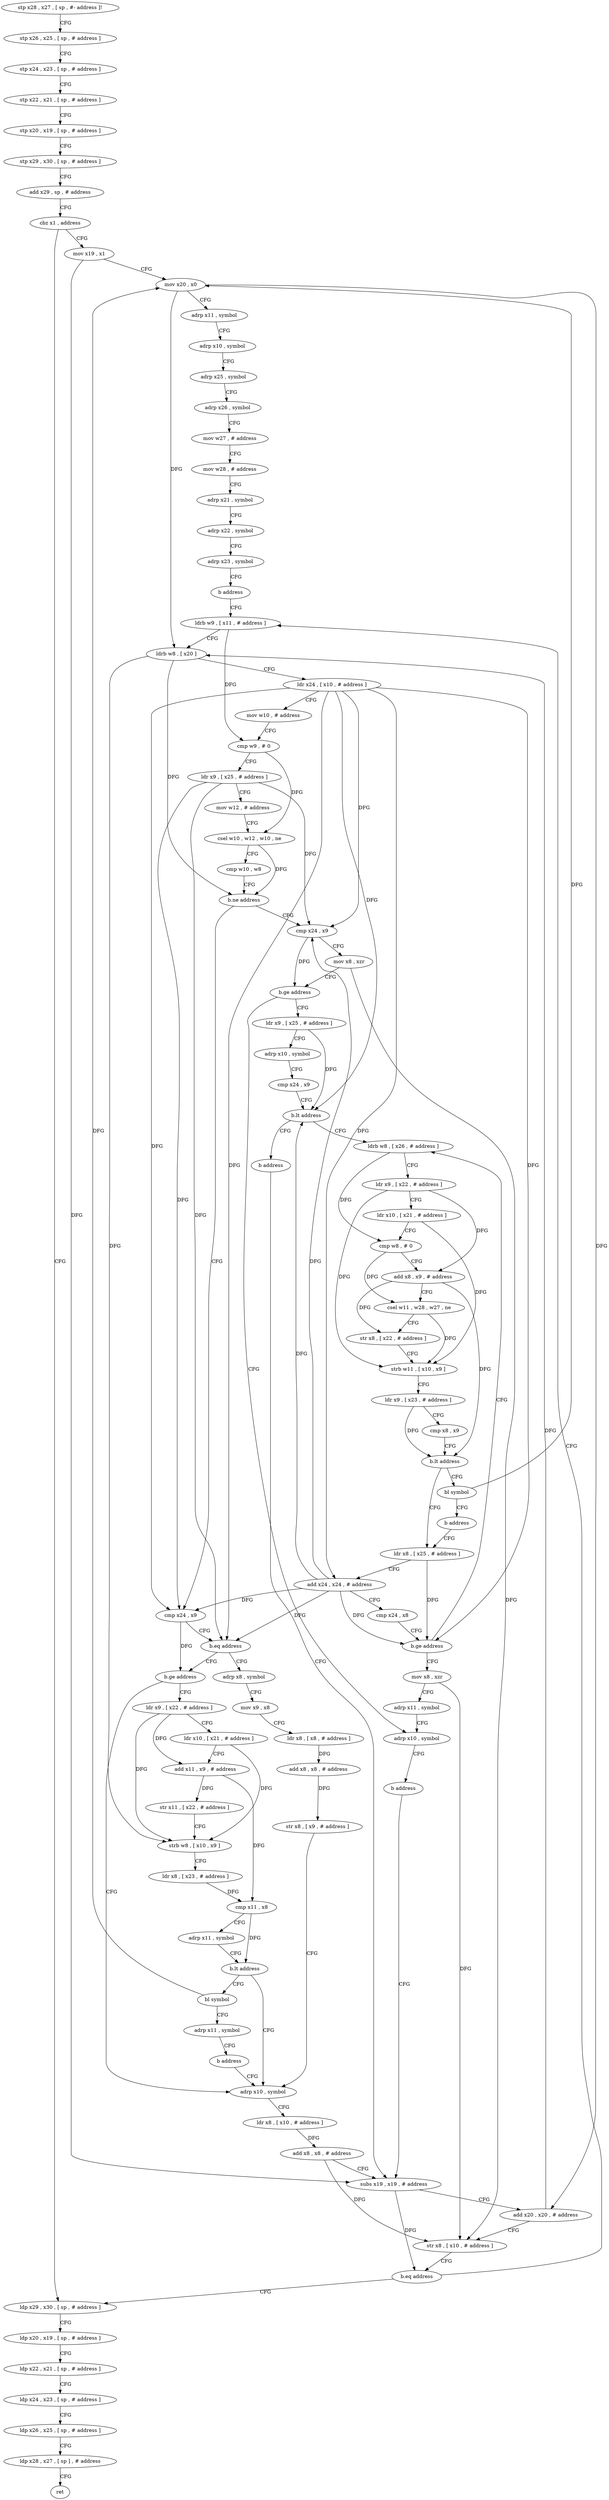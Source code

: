 digraph "func" {
"4215508" [label = "stp x28 , x27 , [ sp , #- address ]!" ]
"4215512" [label = "stp x26 , x25 , [ sp , # address ]" ]
"4215516" [label = "stp x24 , x23 , [ sp , # address ]" ]
"4215520" [label = "stp x22 , x21 , [ sp , # address ]" ]
"4215524" [label = "stp x20 , x19 , [ sp , # address ]" ]
"4215528" [label = "stp x29 , x30 , [ sp , # address ]" ]
"4215532" [label = "add x29 , sp , # address" ]
"4215536" [label = "cbz x1 , address" ]
"4215852" [label = "ldp x29 , x30 , [ sp , # address ]" ]
"4215540" [label = "mov x19 , x1" ]
"4215856" [label = "ldp x20 , x19 , [ sp , # address ]" ]
"4215860" [label = "ldp x22 , x21 , [ sp , # address ]" ]
"4215864" [label = "ldp x24 , x23 , [ sp , # address ]" ]
"4215868" [label = "ldp x26 , x25 , [ sp , # address ]" ]
"4215872" [label = "ldp x28 , x27 , [ sp ] , # address" ]
"4215876" [label = "ret" ]
"4215544" [label = "mov x20 , x0" ]
"4215548" [label = "adrp x11 , symbol" ]
"4215552" [label = "adrp x10 , symbol" ]
"4215556" [label = "adrp x25 , symbol" ]
"4215560" [label = "adrp x26 , symbol" ]
"4215564" [label = "mov w27 , # address" ]
"4215568" [label = "mov w28 , # address" ]
"4215572" [label = "adrp x21 , symbol" ]
"4215576" [label = "adrp x22 , symbol" ]
"4215580" [label = "adrp x23 , symbol" ]
"4215584" [label = "b address" ]
"4215636" [label = "ldrb w9 , [ x11 , # address ]" ]
"4215640" [label = "ldrb w8 , [ x20 ]" ]
"4215644" [label = "ldr x24 , [ x10 , # address ]" ]
"4215648" [label = "mov w10 , # address" ]
"4215652" [label = "cmp w9 , # 0" ]
"4215656" [label = "ldr x9 , [ x25 , # address ]" ]
"4215660" [label = "mov w12 , # address" ]
"4215664" [label = "csel w10 , w12 , w10 , ne" ]
"4215668" [label = "cmp w10 , w8" ]
"4215672" [label = "b.ne address" ]
"4215776" [label = "cmp x24 , x9" ]
"4215676" [label = "cmp x24 , x9" ]
"4215780" [label = "b.eq address" ]
"4215588" [label = "adrp x8 , symbol" ]
"4215784" [label = "b.ge address" ]
"4215680" [label = "mov x8 , xzr" ]
"4215684" [label = "b.ge address" ]
"4215844" [label = "adrp x10 , symbol" ]
"4215688" [label = "ldr x9 , [ x25 , # address ]" ]
"4215592" [label = "mov x9 , x8" ]
"4215596" [label = "ldr x8 , [ x8 , # address ]" ]
"4215600" [label = "add x8 , x8 , # address" ]
"4215604" [label = "str x8 , [ x9 , # address ]" ]
"4215608" [label = "adrp x10 , symbol" ]
"4215788" [label = "ldr x9 , [ x22 , # address ]" ]
"4215848" [label = "b address" ]
"4215620" [label = "subs x19 , x19 , # address" ]
"4215692" [label = "adrp x10 , symbol" ]
"4215696" [label = "cmp x24 , x9" ]
"4215700" [label = "b.lt address" ]
"4215724" [label = "ldrb w8 , [ x26 , # address ]" ]
"4215704" [label = "b address" ]
"4215612" [label = "ldr x8 , [ x10 , # address ]" ]
"4215616" [label = "add x8 , x8 , # address" ]
"4215792" [label = "ldr x10 , [ x21 , # address ]" ]
"4215796" [label = "add x11 , x9 , # address" ]
"4215800" [label = "str x11 , [ x22 , # address ]" ]
"4215804" [label = "strb w8 , [ x10 , x9 ]" ]
"4215808" [label = "ldr x8 , [ x23 , # address ]" ]
"4215812" [label = "cmp x11 , x8" ]
"4215816" [label = "adrp x11 , symbol" ]
"4215820" [label = "b.lt address" ]
"4215824" [label = "bl symbol" ]
"4215624" [label = "add x20 , x20 , # address" ]
"4215628" [label = "str x8 , [ x10 , # address ]" ]
"4215632" [label = "b.eq address" ]
"4215728" [label = "ldr x9 , [ x22 , # address ]" ]
"4215732" [label = "ldr x10 , [ x21 , # address ]" ]
"4215736" [label = "cmp w8 , # 0" ]
"4215740" [label = "add x8 , x9 , # address" ]
"4215744" [label = "csel w11 , w28 , w27 , ne" ]
"4215748" [label = "str x8 , [ x22 , # address ]" ]
"4215752" [label = "strb w11 , [ x10 , x9 ]" ]
"4215756" [label = "ldr x9 , [ x23 , # address ]" ]
"4215760" [label = "cmp x8 , x9" ]
"4215764" [label = "b.lt address" ]
"4215708" [label = "ldr x8 , [ x25 , # address ]" ]
"4215768" [label = "bl symbol" ]
"4215828" [label = "adrp x11 , symbol" ]
"4215832" [label = "b address" ]
"4215712" [label = "add x24 , x24 , # address" ]
"4215716" [label = "cmp x24 , x8" ]
"4215720" [label = "b.ge address" ]
"4215836" [label = "mov x8 , xzr" ]
"4215772" [label = "b address" ]
"4215840" [label = "adrp x11 , symbol" ]
"4215508" -> "4215512" [ label = "CFG" ]
"4215512" -> "4215516" [ label = "CFG" ]
"4215516" -> "4215520" [ label = "CFG" ]
"4215520" -> "4215524" [ label = "CFG" ]
"4215524" -> "4215528" [ label = "CFG" ]
"4215528" -> "4215532" [ label = "CFG" ]
"4215532" -> "4215536" [ label = "CFG" ]
"4215536" -> "4215852" [ label = "CFG" ]
"4215536" -> "4215540" [ label = "CFG" ]
"4215852" -> "4215856" [ label = "CFG" ]
"4215540" -> "4215544" [ label = "CFG" ]
"4215540" -> "4215620" [ label = "DFG" ]
"4215856" -> "4215860" [ label = "CFG" ]
"4215860" -> "4215864" [ label = "CFG" ]
"4215864" -> "4215868" [ label = "CFG" ]
"4215868" -> "4215872" [ label = "CFG" ]
"4215872" -> "4215876" [ label = "CFG" ]
"4215544" -> "4215548" [ label = "CFG" ]
"4215544" -> "4215640" [ label = "DFG" ]
"4215544" -> "4215624" [ label = "DFG" ]
"4215548" -> "4215552" [ label = "CFG" ]
"4215552" -> "4215556" [ label = "CFG" ]
"4215556" -> "4215560" [ label = "CFG" ]
"4215560" -> "4215564" [ label = "CFG" ]
"4215564" -> "4215568" [ label = "CFG" ]
"4215568" -> "4215572" [ label = "CFG" ]
"4215572" -> "4215576" [ label = "CFG" ]
"4215576" -> "4215580" [ label = "CFG" ]
"4215580" -> "4215584" [ label = "CFG" ]
"4215584" -> "4215636" [ label = "CFG" ]
"4215636" -> "4215640" [ label = "CFG" ]
"4215636" -> "4215652" [ label = "DFG" ]
"4215640" -> "4215644" [ label = "CFG" ]
"4215640" -> "4215672" [ label = "DFG" ]
"4215640" -> "4215804" [ label = "DFG" ]
"4215644" -> "4215648" [ label = "CFG" ]
"4215644" -> "4215776" [ label = "DFG" ]
"4215644" -> "4215780" [ label = "DFG" ]
"4215644" -> "4215676" [ label = "DFG" ]
"4215644" -> "4215700" [ label = "DFG" ]
"4215644" -> "4215712" [ label = "DFG" ]
"4215644" -> "4215720" [ label = "DFG" ]
"4215648" -> "4215652" [ label = "CFG" ]
"4215652" -> "4215656" [ label = "CFG" ]
"4215652" -> "4215664" [ label = "DFG" ]
"4215656" -> "4215660" [ label = "CFG" ]
"4215656" -> "4215776" [ label = "DFG" ]
"4215656" -> "4215780" [ label = "DFG" ]
"4215656" -> "4215676" [ label = "DFG" ]
"4215660" -> "4215664" [ label = "CFG" ]
"4215664" -> "4215668" [ label = "CFG" ]
"4215664" -> "4215672" [ label = "DFG" ]
"4215668" -> "4215672" [ label = "CFG" ]
"4215672" -> "4215776" [ label = "CFG" ]
"4215672" -> "4215676" [ label = "CFG" ]
"4215776" -> "4215780" [ label = "CFG" ]
"4215776" -> "4215784" [ label = "DFG" ]
"4215676" -> "4215680" [ label = "CFG" ]
"4215676" -> "4215684" [ label = "DFG" ]
"4215780" -> "4215588" [ label = "CFG" ]
"4215780" -> "4215784" [ label = "CFG" ]
"4215588" -> "4215592" [ label = "CFG" ]
"4215784" -> "4215608" [ label = "CFG" ]
"4215784" -> "4215788" [ label = "CFG" ]
"4215680" -> "4215684" [ label = "CFG" ]
"4215680" -> "4215628" [ label = "DFG" ]
"4215684" -> "4215844" [ label = "CFG" ]
"4215684" -> "4215688" [ label = "CFG" ]
"4215844" -> "4215848" [ label = "CFG" ]
"4215688" -> "4215692" [ label = "CFG" ]
"4215688" -> "4215700" [ label = "DFG" ]
"4215592" -> "4215596" [ label = "CFG" ]
"4215596" -> "4215600" [ label = "DFG" ]
"4215600" -> "4215604" [ label = "DFG" ]
"4215604" -> "4215608" [ label = "CFG" ]
"4215608" -> "4215612" [ label = "CFG" ]
"4215788" -> "4215792" [ label = "CFG" ]
"4215788" -> "4215796" [ label = "DFG" ]
"4215788" -> "4215804" [ label = "DFG" ]
"4215848" -> "4215620" [ label = "CFG" ]
"4215620" -> "4215624" [ label = "CFG" ]
"4215620" -> "4215632" [ label = "DFG" ]
"4215692" -> "4215696" [ label = "CFG" ]
"4215696" -> "4215700" [ label = "CFG" ]
"4215700" -> "4215724" [ label = "CFG" ]
"4215700" -> "4215704" [ label = "CFG" ]
"4215724" -> "4215728" [ label = "CFG" ]
"4215724" -> "4215736" [ label = "DFG" ]
"4215704" -> "4215620" [ label = "CFG" ]
"4215612" -> "4215616" [ label = "DFG" ]
"4215616" -> "4215620" [ label = "CFG" ]
"4215616" -> "4215628" [ label = "DFG" ]
"4215792" -> "4215796" [ label = "CFG" ]
"4215792" -> "4215804" [ label = "DFG" ]
"4215796" -> "4215800" [ label = "DFG" ]
"4215796" -> "4215812" [ label = "DFG" ]
"4215800" -> "4215804" [ label = "CFG" ]
"4215804" -> "4215808" [ label = "CFG" ]
"4215808" -> "4215812" [ label = "DFG" ]
"4215812" -> "4215816" [ label = "CFG" ]
"4215812" -> "4215820" [ label = "DFG" ]
"4215816" -> "4215820" [ label = "CFG" ]
"4215820" -> "4215608" [ label = "CFG" ]
"4215820" -> "4215824" [ label = "CFG" ]
"4215824" -> "4215828" [ label = "CFG" ]
"4215824" -> "4215544" [ label = "DFG" ]
"4215624" -> "4215628" [ label = "CFG" ]
"4215624" -> "4215640" [ label = "DFG" ]
"4215628" -> "4215632" [ label = "CFG" ]
"4215632" -> "4215852" [ label = "CFG" ]
"4215632" -> "4215636" [ label = "CFG" ]
"4215728" -> "4215732" [ label = "CFG" ]
"4215728" -> "4215740" [ label = "DFG" ]
"4215728" -> "4215752" [ label = "DFG" ]
"4215732" -> "4215736" [ label = "CFG" ]
"4215732" -> "4215752" [ label = "DFG" ]
"4215736" -> "4215740" [ label = "CFG" ]
"4215736" -> "4215744" [ label = "DFG" ]
"4215740" -> "4215744" [ label = "CFG" ]
"4215740" -> "4215748" [ label = "DFG" ]
"4215740" -> "4215764" [ label = "DFG" ]
"4215744" -> "4215748" [ label = "CFG" ]
"4215744" -> "4215752" [ label = "DFG" ]
"4215748" -> "4215752" [ label = "CFG" ]
"4215752" -> "4215756" [ label = "CFG" ]
"4215756" -> "4215760" [ label = "CFG" ]
"4215756" -> "4215764" [ label = "DFG" ]
"4215760" -> "4215764" [ label = "CFG" ]
"4215764" -> "4215708" [ label = "CFG" ]
"4215764" -> "4215768" [ label = "CFG" ]
"4215708" -> "4215712" [ label = "CFG" ]
"4215708" -> "4215720" [ label = "DFG" ]
"4215768" -> "4215772" [ label = "CFG" ]
"4215768" -> "4215544" [ label = "DFG" ]
"4215828" -> "4215832" [ label = "CFG" ]
"4215832" -> "4215608" [ label = "CFG" ]
"4215712" -> "4215716" [ label = "CFG" ]
"4215712" -> "4215776" [ label = "DFG" ]
"4215712" -> "4215780" [ label = "DFG" ]
"4215712" -> "4215676" [ label = "DFG" ]
"4215712" -> "4215700" [ label = "DFG" ]
"4215712" -> "4215720" [ label = "DFG" ]
"4215716" -> "4215720" [ label = "CFG" ]
"4215720" -> "4215836" [ label = "CFG" ]
"4215720" -> "4215724" [ label = "CFG" ]
"4215836" -> "4215840" [ label = "CFG" ]
"4215836" -> "4215628" [ label = "DFG" ]
"4215772" -> "4215708" [ label = "CFG" ]
"4215840" -> "4215844" [ label = "CFG" ]
}
